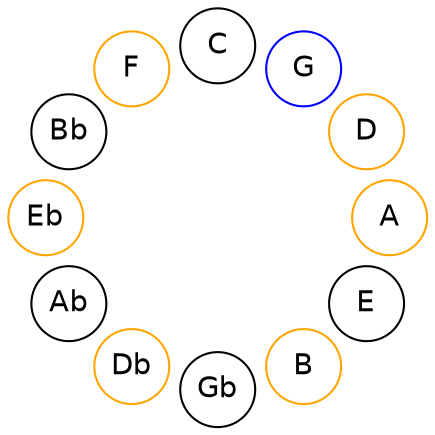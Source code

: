 
graph {

layout = circo;
mindist = .1

node [shape = circle, fontname = Helvetica, margin = 0]
edge [style=invis]

subgraph 1 {
	E -- B -- Gb -- Db -- Ab -- Eb -- Bb -- F -- C -- G -- D -- A -- E
}

B [color=orange];
Db [color=orange];
Eb [color=orange];
F [color=orange];
G [color=blue];
D [color=orange];
A [color=orange];
}
